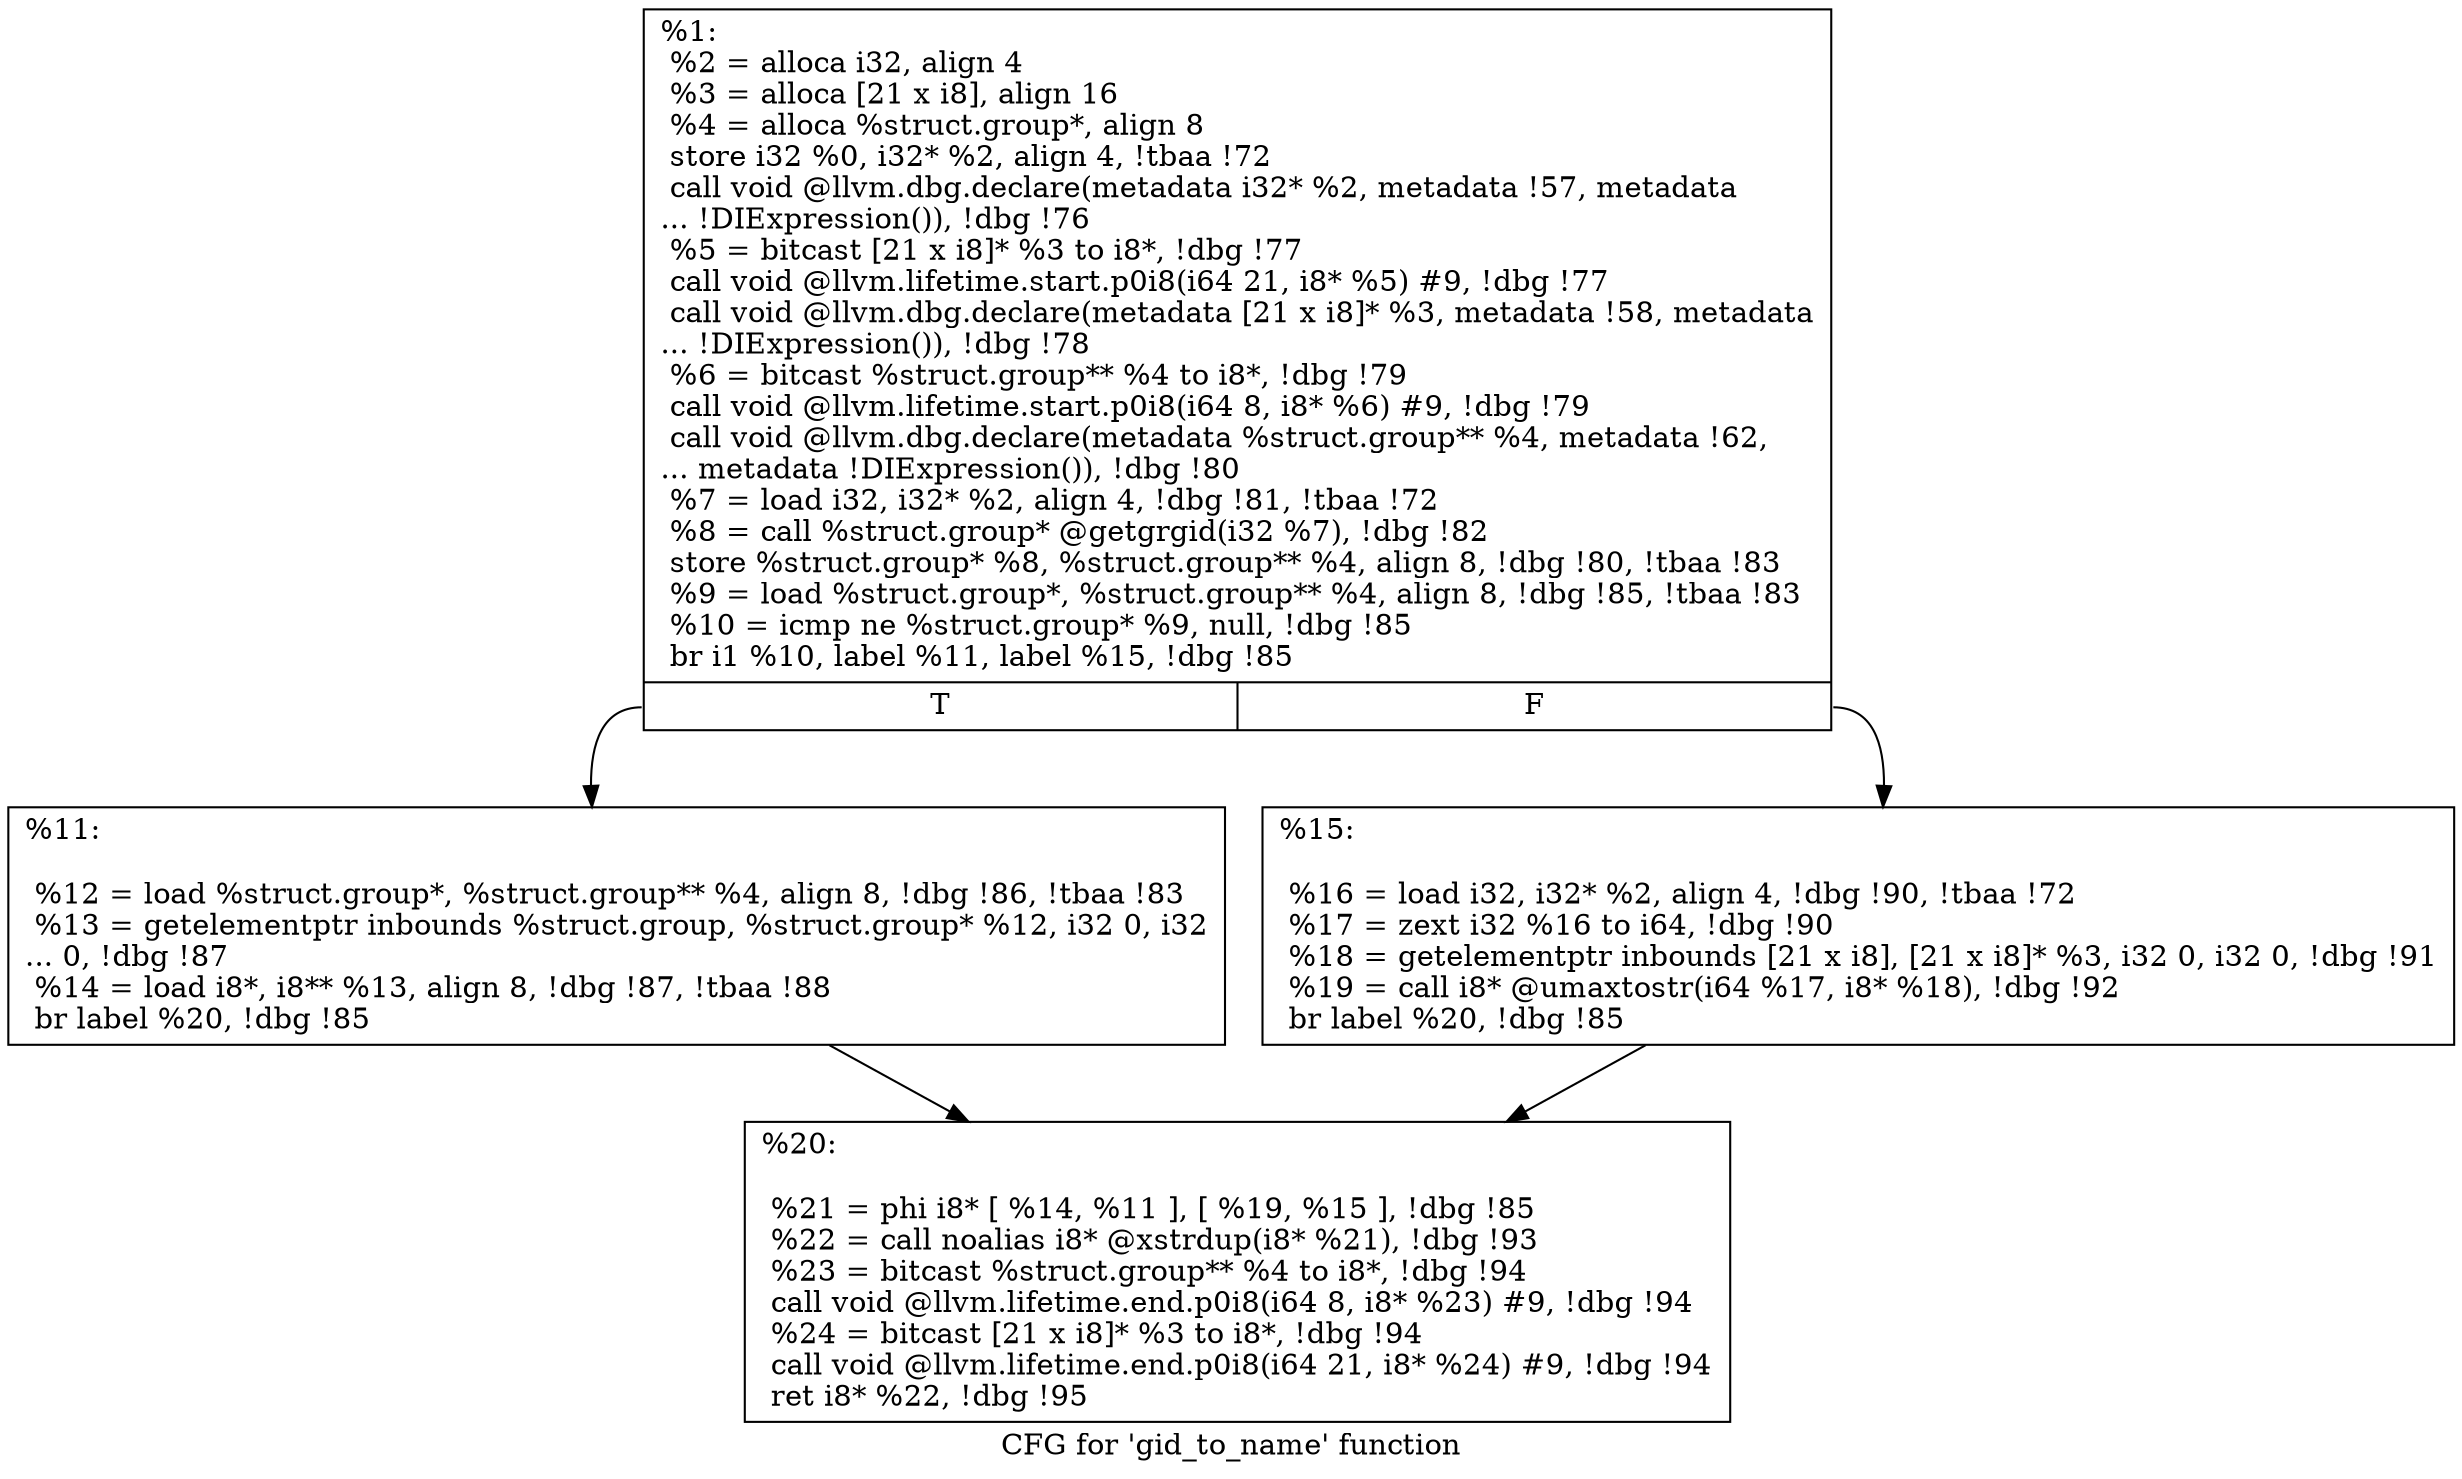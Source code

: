 digraph "CFG for 'gid_to_name' function" {
	label="CFG for 'gid_to_name' function";

	Node0x142eb10 [shape=record,label="{%1:\l  %2 = alloca i32, align 4\l  %3 = alloca [21 x i8], align 16\l  %4 = alloca %struct.group*, align 8\l  store i32 %0, i32* %2, align 4, !tbaa !72\l  call void @llvm.dbg.declare(metadata i32* %2, metadata !57, metadata\l... !DIExpression()), !dbg !76\l  %5 = bitcast [21 x i8]* %3 to i8*, !dbg !77\l  call void @llvm.lifetime.start.p0i8(i64 21, i8* %5) #9, !dbg !77\l  call void @llvm.dbg.declare(metadata [21 x i8]* %3, metadata !58, metadata\l... !DIExpression()), !dbg !78\l  %6 = bitcast %struct.group** %4 to i8*, !dbg !79\l  call void @llvm.lifetime.start.p0i8(i64 8, i8* %6) #9, !dbg !79\l  call void @llvm.dbg.declare(metadata %struct.group** %4, metadata !62,\l... metadata !DIExpression()), !dbg !80\l  %7 = load i32, i32* %2, align 4, !dbg !81, !tbaa !72\l  %8 = call %struct.group* @getgrgid(i32 %7), !dbg !82\l  store %struct.group* %8, %struct.group** %4, align 8, !dbg !80, !tbaa !83\l  %9 = load %struct.group*, %struct.group** %4, align 8, !dbg !85, !tbaa !83\l  %10 = icmp ne %struct.group* %9, null, !dbg !85\l  br i1 %10, label %11, label %15, !dbg !85\l|{<s0>T|<s1>F}}"];
	Node0x142eb10:s0 -> Node0x142f4c0;
	Node0x142eb10:s1 -> Node0x142f510;
	Node0x142f4c0 [shape=record,label="{%11:\l\l  %12 = load %struct.group*, %struct.group** %4, align 8, !dbg !86, !tbaa !83\l  %13 = getelementptr inbounds %struct.group, %struct.group* %12, i32 0, i32\l... 0, !dbg !87\l  %14 = load i8*, i8** %13, align 8, !dbg !87, !tbaa !88\l  br label %20, !dbg !85\l}"];
	Node0x142f4c0 -> Node0x142f560;
	Node0x142f510 [shape=record,label="{%15:\l\l  %16 = load i32, i32* %2, align 4, !dbg !90, !tbaa !72\l  %17 = zext i32 %16 to i64, !dbg !90\l  %18 = getelementptr inbounds [21 x i8], [21 x i8]* %3, i32 0, i32 0, !dbg !91\l  %19 = call i8* @umaxtostr(i64 %17, i8* %18), !dbg !92\l  br label %20, !dbg !85\l}"];
	Node0x142f510 -> Node0x142f560;
	Node0x142f560 [shape=record,label="{%20:\l\l  %21 = phi i8* [ %14, %11 ], [ %19, %15 ], !dbg !85\l  %22 = call noalias i8* @xstrdup(i8* %21), !dbg !93\l  %23 = bitcast %struct.group** %4 to i8*, !dbg !94\l  call void @llvm.lifetime.end.p0i8(i64 8, i8* %23) #9, !dbg !94\l  %24 = bitcast [21 x i8]* %3 to i8*, !dbg !94\l  call void @llvm.lifetime.end.p0i8(i64 21, i8* %24) #9, !dbg !94\l  ret i8* %22, !dbg !95\l}"];
}
